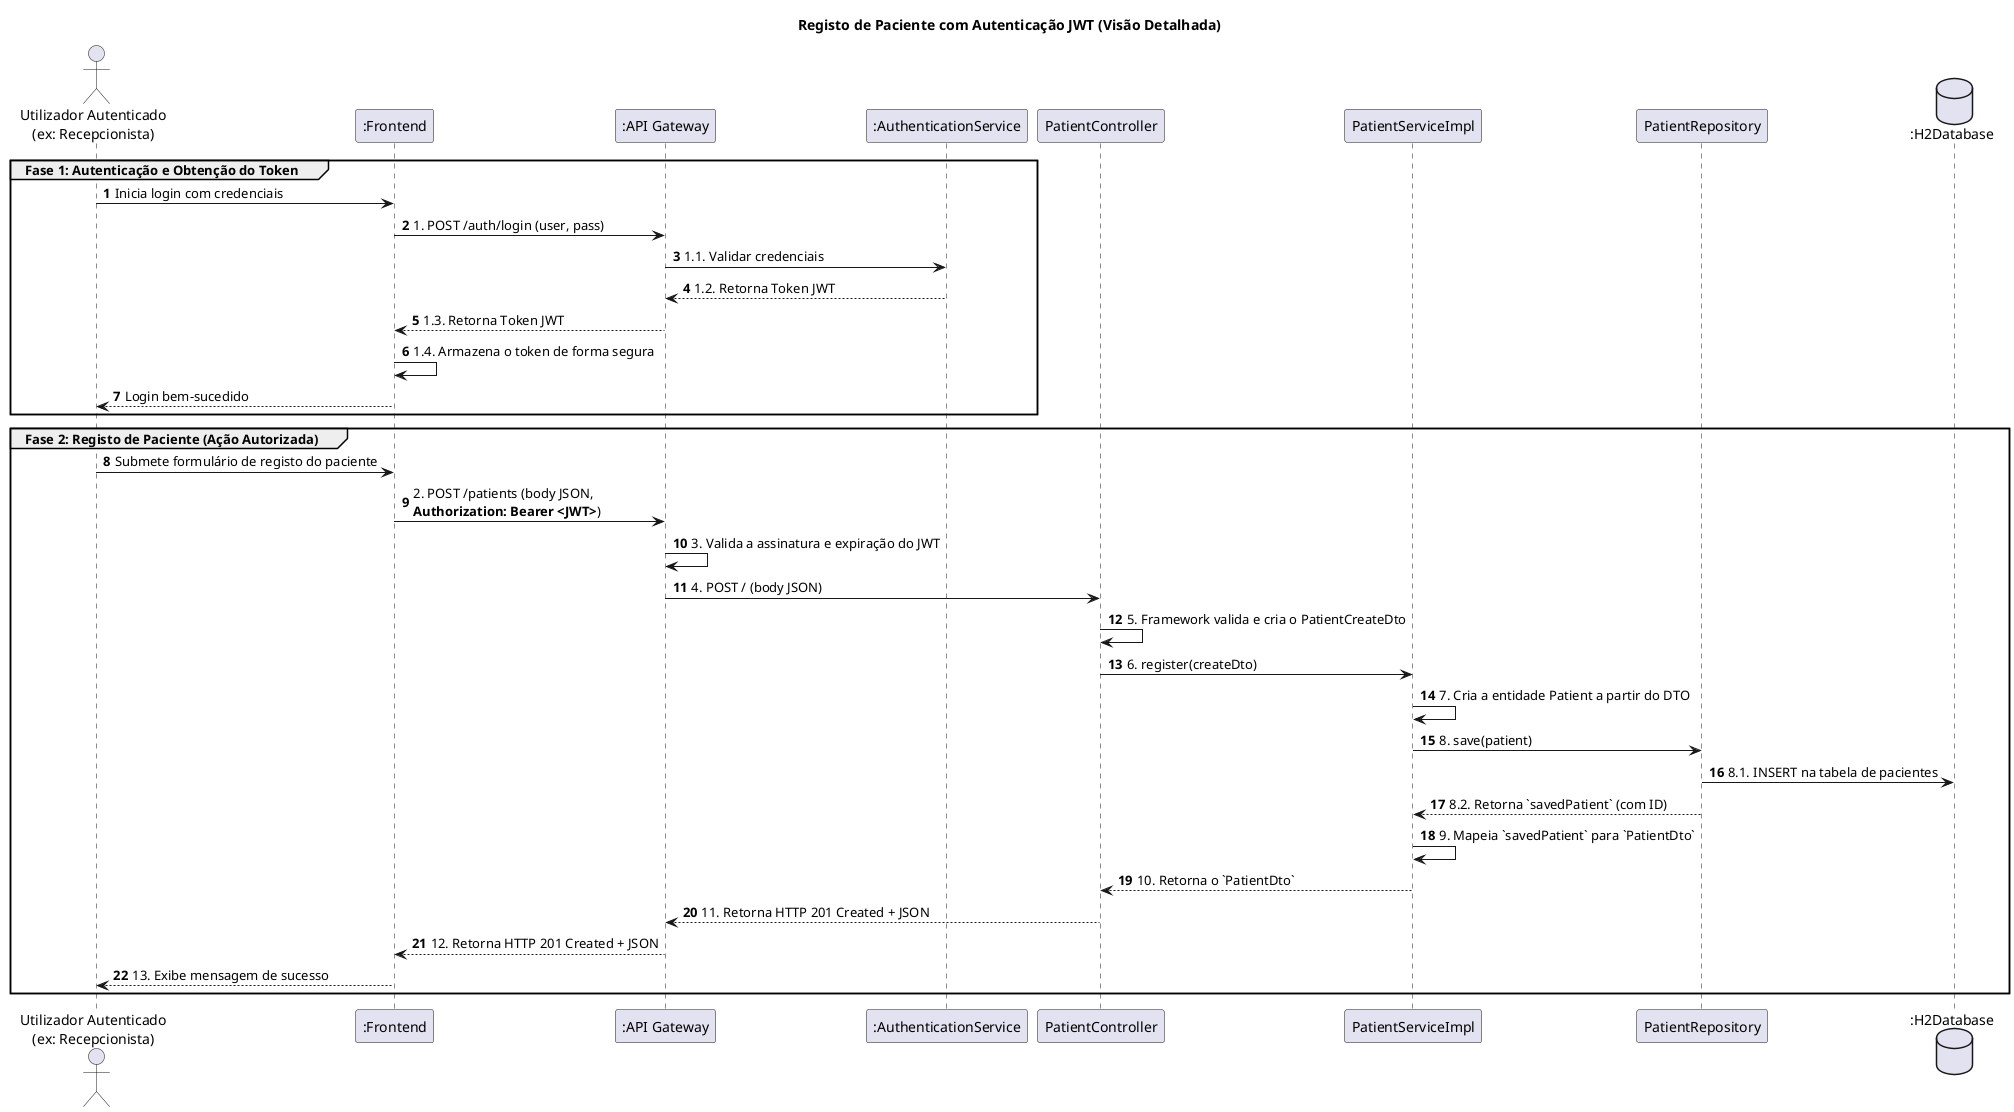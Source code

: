 @startuml
title Registo de Paciente com Autenticação JWT (Visão Detalhada)

actor "Utilizador Autenticado\n(ex: Recepcionista)" as User
participant ":Frontend" as Frontend
participant ":API Gateway" as Gateway
participant ":AuthenticationService" as AuthService
participant PatientController as Controller
participant PatientServiceImpl as Service
participant PatientRepository as Repo
database ":H2Database" as DB


autonumber

group Fase 1: Autenticação e Obtenção do Token

    User -> Frontend : Inicia login com credenciais
    Frontend -> Gateway : 1. POST /auth/login (user, pass)
    Gateway -> AuthService : 1.1. Validar credenciais
    AuthService --> Gateway : 1.2. Retorna Token JWT
    Gateway --> Frontend : 1.3. Retorna Token JWT
    Frontend -> Frontend : 1.4. Armazena o token de forma segura
    Frontend --> User : Login bem-sucedido

end

group Fase 2: Registo de Paciente (Ação Autorizada)

    User -> Frontend : Submete formulário de registo do paciente

    Frontend -> Gateway : 2. POST /patients (body JSON, \n**Authorization: Bearer <JWT>**)
    Gateway -> Gateway : 3. Valida a assinatura e expiração do JWT
    Gateway -> Controller : 4. POST / (body JSON)
    Controller -> Controller : 5. Framework valida e cria o PatientCreateDto
    Controller -> Service : 6. register(createDto)
    Service -> Service : 7. Cria a entidade Patient a partir do DTO
    Service -> Repo : 8. save(patient)
    Repo -> DB : 8.1. INSERT na tabela de pacientes
    Repo --> Service : 8.2. Retorna `savedPatient` (com ID)
    Service -> Service : 9. Mapeia `savedPatient` para `PatientDto`
    Service --> Controller : 10. Retorna o `PatientDto`

    Controller --> Gateway : 11. Retorna HTTP 201 Created + JSON

    Gateway --> Frontend : 12. Retorna HTTP 201 Created + JSON
    Frontend --> User : 13. Exibe mensagem de sucesso

end
@enduml